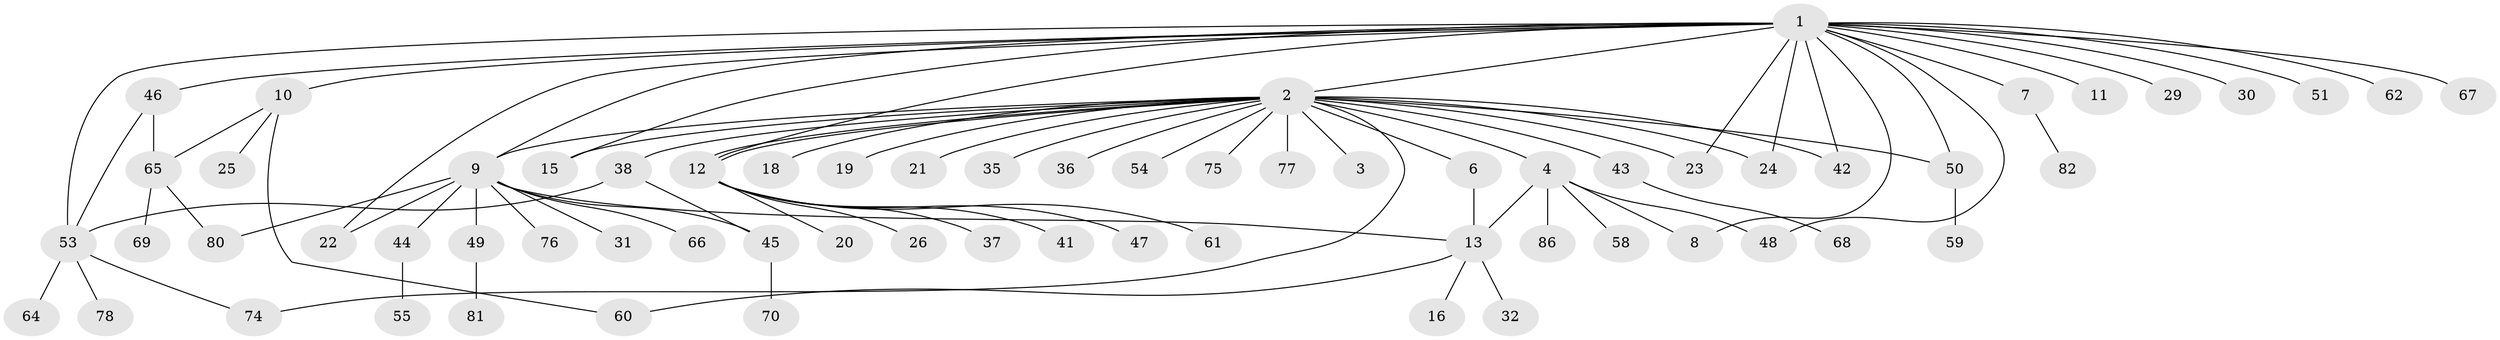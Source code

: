 // original degree distribution, {19: 0.011627906976744186, 27: 0.011627906976744186, 1: 0.4883720930232558, 4: 0.06976744186046512, 10: 0.023255813953488372, 2: 0.27906976744186046, 8: 0.011627906976744186, 6: 0.011627906976744186, 5: 0.023255813953488372, 3: 0.06976744186046512}
// Generated by graph-tools (version 1.1) at 2025/11/02/27/25 16:11:09]
// undirected, 66 vertices, 85 edges
graph export_dot {
graph [start="1"]
  node [color=gray90,style=filled];
  1 [super="+5"];
  2 [super="+79"];
  3;
  4 [super="+17"];
  6;
  7;
  8;
  9 [super="+14"];
  10 [super="+27"];
  11;
  12 [super="+28"];
  13 [super="+40"];
  15 [super="+33"];
  16;
  18;
  19;
  20;
  21;
  22;
  23 [super="+34"];
  24;
  25;
  26;
  29;
  30;
  31;
  32 [super="+39"];
  35;
  36;
  37;
  38 [super="+52"];
  41;
  42 [super="+83"];
  43 [super="+57"];
  44;
  45 [super="+63"];
  46 [super="+72"];
  47;
  48;
  49 [super="+71"];
  50 [super="+73"];
  51;
  53 [super="+56"];
  54;
  55;
  58;
  59;
  60;
  61;
  62;
  64;
  65 [super="+84"];
  66;
  67;
  68;
  69;
  70;
  74;
  75;
  76;
  77;
  78 [super="+85"];
  80;
  81;
  82;
  86;
  1 -- 2 [weight=2];
  1 -- 8;
  1 -- 11;
  1 -- 12;
  1 -- 22;
  1 -- 24;
  1 -- 29;
  1 -- 30;
  1 -- 42;
  1 -- 46;
  1 -- 48;
  1 -- 50 [weight=2];
  1 -- 62;
  1 -- 67;
  1 -- 7;
  1 -- 9;
  1 -- 10 [weight=2];
  1 -- 15;
  1 -- 51;
  1 -- 53;
  1 -- 23;
  2 -- 3;
  2 -- 4;
  2 -- 6;
  2 -- 12;
  2 -- 12;
  2 -- 18;
  2 -- 19;
  2 -- 21;
  2 -- 23 [weight=2];
  2 -- 24;
  2 -- 35;
  2 -- 36;
  2 -- 38;
  2 -- 42;
  2 -- 43;
  2 -- 50;
  2 -- 54;
  2 -- 74;
  2 -- 75;
  2 -- 77;
  2 -- 15;
  2 -- 9;
  4 -- 48;
  4 -- 86;
  4 -- 8;
  4 -- 58;
  4 -- 13;
  6 -- 13;
  7 -- 82;
  9 -- 13;
  9 -- 22;
  9 -- 49;
  9 -- 76;
  9 -- 80;
  9 -- 66;
  9 -- 44;
  9 -- 31;
  9 -- 45;
  10 -- 25;
  10 -- 60;
  10 -- 65;
  12 -- 20;
  12 -- 26;
  12 -- 37;
  12 -- 41;
  12 -- 47;
  12 -- 61;
  13 -- 16;
  13 -- 32;
  13 -- 60;
  38 -- 45;
  38 -- 53;
  43 -- 68;
  44 -- 55;
  45 -- 70;
  46 -- 53;
  46 -- 65;
  49 -- 81;
  50 -- 59;
  53 -- 64;
  53 -- 78;
  53 -- 74;
  65 -- 69;
  65 -- 80;
}
